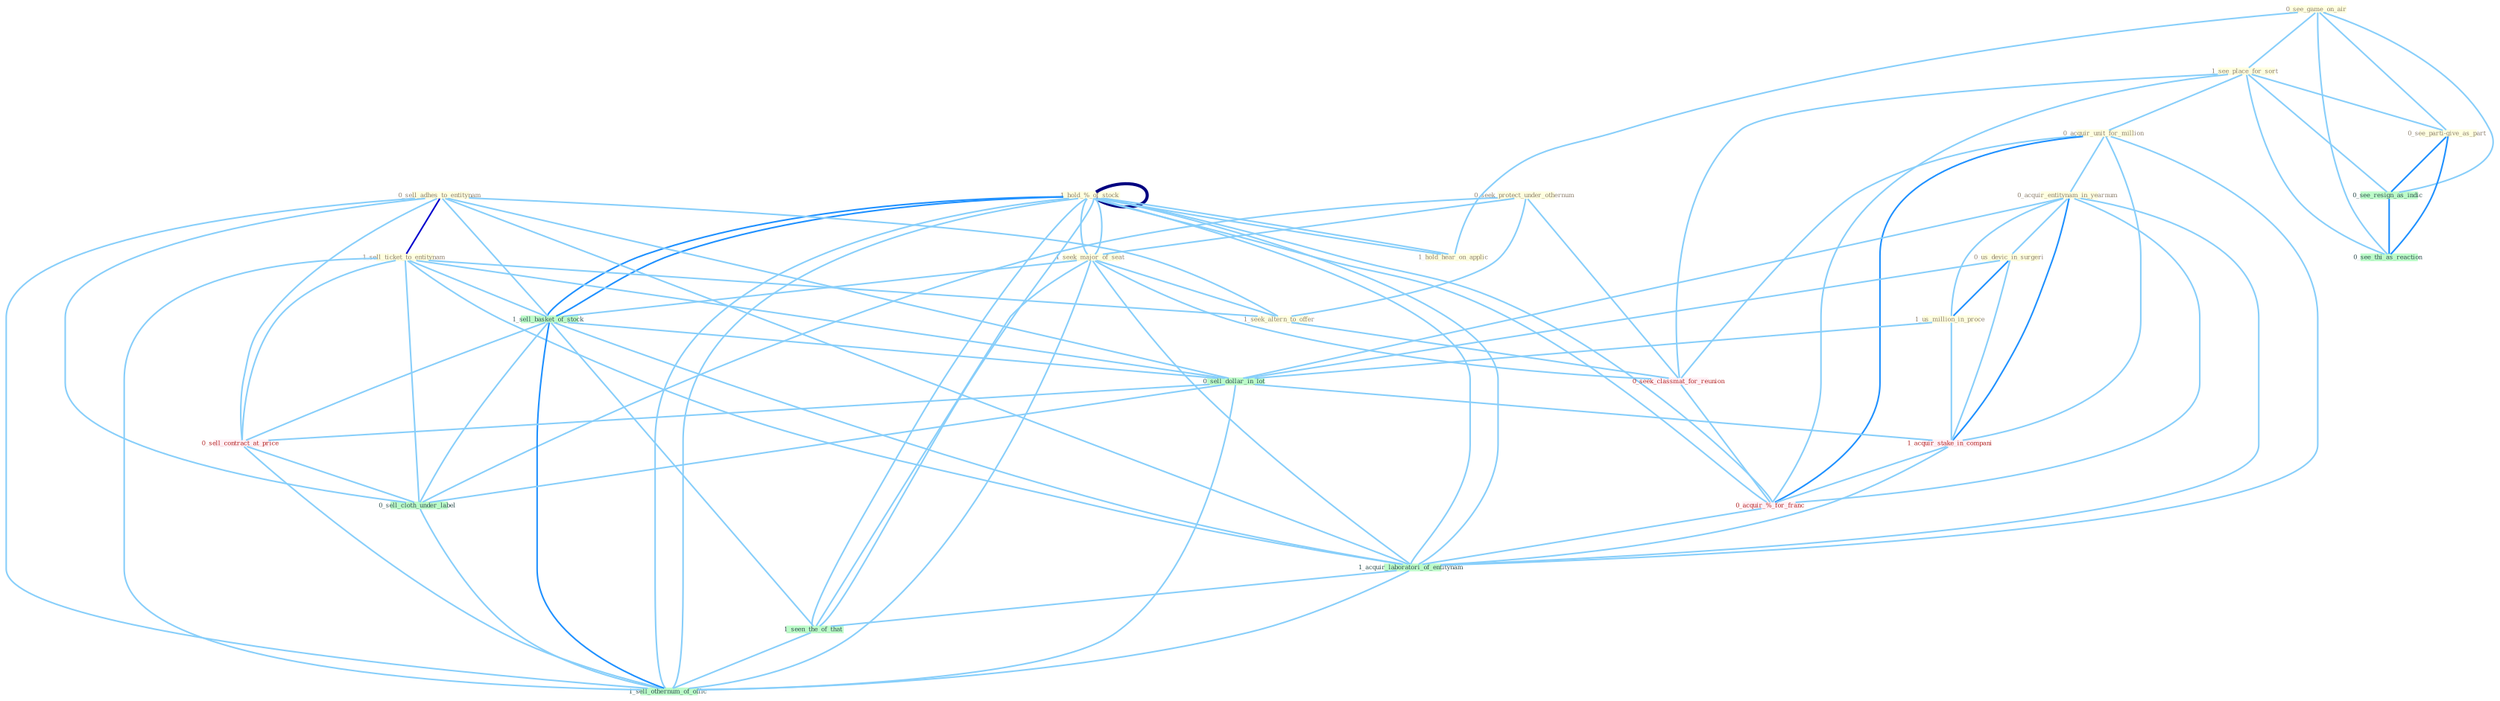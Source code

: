 Graph G{ 
    node
    [shape=polygon,style=filled,width=.5,height=.06,color="#BDFCC9",fixedsize=true,fontsize=4,
    fontcolor="#2f4f4f"];
    {node
    [color="#ffffe0", fontcolor="#8b7d6b"] "1_hold_%_of_stock " "0_seek_protect_under_othernum " "0_sell_adhes_to_entitynam " "1_hold_%_of_stock " "0_see_game_on_air " "1_seek_major_of_seat " "1_see_place_for_sort " "1_sell_ticket_to_entitynam " "0_acquir_unit_for_million " "0_acquir_entitynam_in_yearnum " "0_us_devic_in_surgeri " "1_seek_altern_to_offer " "1_us_million_in_proce " "1_hold_hear_on_applic " "0_see_parti-give_as_part "}
{node [color="#fff0f5", fontcolor="#b22222"] "0_seek_classmat_for_reunion " "1_acquir_stake_in_compani " "0_acquir_%_for_franc " "0_sell_contract_at_price "}
edge [color="#B0E2FF"];

	"1_hold_%_of_stock " -- "1_hold_%_of_stock " [w="4", style=bold, color="#000080", len=0.4];
	"1_hold_%_of_stock " -- "1_seek_major_of_seat " [w="1", color="#87cefa" ];
	"1_hold_%_of_stock " -- "1_hold_hear_on_applic " [w="1", color="#87cefa" ];
	"1_hold_%_of_stock " -- "1_sell_basket_of_stock " [w="2", color="#1e90ff" , len=0.8];
	"1_hold_%_of_stock " -- "0_acquir_%_for_franc " [w="1", color="#87cefa" ];
	"1_hold_%_of_stock " -- "1_acquir_laboratori_of_entitynam " [w="1", color="#87cefa" ];
	"1_hold_%_of_stock " -- "1_seen_the_of_that " [w="1", color="#87cefa" ];
	"1_hold_%_of_stock " -- "1_sell_othernum_of_offic " [w="1", color="#87cefa" ];
	"0_seek_protect_under_othernum " -- "1_seek_major_of_seat " [w="1", color="#87cefa" ];
	"0_seek_protect_under_othernum " -- "1_seek_altern_to_offer " [w="1", color="#87cefa" ];
	"0_seek_protect_under_othernum " -- "0_seek_classmat_for_reunion " [w="1", color="#87cefa" ];
	"0_seek_protect_under_othernum " -- "0_sell_cloth_under_label " [w="1", color="#87cefa" ];
	"0_sell_adhes_to_entitynam " -- "1_sell_ticket_to_entitynam " [w="3", color="#0000cd" , len=0.6];
	"0_sell_adhes_to_entitynam " -- "1_seek_altern_to_offer " [w="1", color="#87cefa" ];
	"0_sell_adhes_to_entitynam " -- "1_sell_basket_of_stock " [w="1", color="#87cefa" ];
	"0_sell_adhes_to_entitynam " -- "0_sell_dollar_in_lot " [w="1", color="#87cefa" ];
	"0_sell_adhes_to_entitynam " -- "0_sell_contract_at_price " [w="1", color="#87cefa" ];
	"0_sell_adhes_to_entitynam " -- "1_acquir_laboratori_of_entitynam " [w="1", color="#87cefa" ];
	"0_sell_adhes_to_entitynam " -- "0_sell_cloth_under_label " [w="1", color="#87cefa" ];
	"0_sell_adhes_to_entitynam " -- "1_sell_othernum_of_offic " [w="1", color="#87cefa" ];
	"1_hold_%_of_stock " -- "1_seek_major_of_seat " [w="1", color="#87cefa" ];
	"1_hold_%_of_stock " -- "1_hold_hear_on_applic " [w="1", color="#87cefa" ];
	"1_hold_%_of_stock " -- "1_sell_basket_of_stock " [w="2", color="#1e90ff" , len=0.8];
	"1_hold_%_of_stock " -- "0_acquir_%_for_franc " [w="1", color="#87cefa" ];
	"1_hold_%_of_stock " -- "1_acquir_laboratori_of_entitynam " [w="1", color="#87cefa" ];
	"1_hold_%_of_stock " -- "1_seen_the_of_that " [w="1", color="#87cefa" ];
	"1_hold_%_of_stock " -- "1_sell_othernum_of_offic " [w="1", color="#87cefa" ];
	"0_see_game_on_air " -- "1_see_place_for_sort " [w="1", color="#87cefa" ];
	"0_see_game_on_air " -- "1_hold_hear_on_applic " [w="1", color="#87cefa" ];
	"0_see_game_on_air " -- "0_see_parti-give_as_part " [w="1", color="#87cefa" ];
	"0_see_game_on_air " -- "0_see_resign_as_indic " [w="1", color="#87cefa" ];
	"0_see_game_on_air " -- "0_see_thi_as_reaction " [w="1", color="#87cefa" ];
	"1_seek_major_of_seat " -- "1_seek_altern_to_offer " [w="1", color="#87cefa" ];
	"1_seek_major_of_seat " -- "0_seek_classmat_for_reunion " [w="1", color="#87cefa" ];
	"1_seek_major_of_seat " -- "1_sell_basket_of_stock " [w="1", color="#87cefa" ];
	"1_seek_major_of_seat " -- "1_acquir_laboratori_of_entitynam " [w="1", color="#87cefa" ];
	"1_seek_major_of_seat " -- "1_seen_the_of_that " [w="1", color="#87cefa" ];
	"1_seek_major_of_seat " -- "1_sell_othernum_of_offic " [w="1", color="#87cefa" ];
	"1_see_place_for_sort " -- "0_acquir_unit_for_million " [w="1", color="#87cefa" ];
	"1_see_place_for_sort " -- "0_see_parti-give_as_part " [w="1", color="#87cefa" ];
	"1_see_place_for_sort " -- "0_seek_classmat_for_reunion " [w="1", color="#87cefa" ];
	"1_see_place_for_sort " -- "0_see_resign_as_indic " [w="1", color="#87cefa" ];
	"1_see_place_for_sort " -- "0_acquir_%_for_franc " [w="1", color="#87cefa" ];
	"1_see_place_for_sort " -- "0_see_thi_as_reaction " [w="1", color="#87cefa" ];
	"1_sell_ticket_to_entitynam " -- "1_seek_altern_to_offer " [w="1", color="#87cefa" ];
	"1_sell_ticket_to_entitynam " -- "1_sell_basket_of_stock " [w="1", color="#87cefa" ];
	"1_sell_ticket_to_entitynam " -- "0_sell_dollar_in_lot " [w="1", color="#87cefa" ];
	"1_sell_ticket_to_entitynam " -- "0_sell_contract_at_price " [w="1", color="#87cefa" ];
	"1_sell_ticket_to_entitynam " -- "1_acquir_laboratori_of_entitynam " [w="1", color="#87cefa" ];
	"1_sell_ticket_to_entitynam " -- "0_sell_cloth_under_label " [w="1", color="#87cefa" ];
	"1_sell_ticket_to_entitynam " -- "1_sell_othernum_of_offic " [w="1", color="#87cefa" ];
	"0_acquir_unit_for_million " -- "0_acquir_entitynam_in_yearnum " [w="1", color="#87cefa" ];
	"0_acquir_unit_for_million " -- "0_seek_classmat_for_reunion " [w="1", color="#87cefa" ];
	"0_acquir_unit_for_million " -- "1_acquir_stake_in_compani " [w="1", color="#87cefa" ];
	"0_acquir_unit_for_million " -- "0_acquir_%_for_franc " [w="2", color="#1e90ff" , len=0.8];
	"0_acquir_unit_for_million " -- "1_acquir_laboratori_of_entitynam " [w="1", color="#87cefa" ];
	"0_acquir_entitynam_in_yearnum " -- "0_us_devic_in_surgeri " [w="1", color="#87cefa" ];
	"0_acquir_entitynam_in_yearnum " -- "1_us_million_in_proce " [w="1", color="#87cefa" ];
	"0_acquir_entitynam_in_yearnum " -- "0_sell_dollar_in_lot " [w="1", color="#87cefa" ];
	"0_acquir_entitynam_in_yearnum " -- "1_acquir_stake_in_compani " [w="2", color="#1e90ff" , len=0.8];
	"0_acquir_entitynam_in_yearnum " -- "0_acquir_%_for_franc " [w="1", color="#87cefa" ];
	"0_acquir_entitynam_in_yearnum " -- "1_acquir_laboratori_of_entitynam " [w="1", color="#87cefa" ];
	"0_us_devic_in_surgeri " -- "1_us_million_in_proce " [w="2", color="#1e90ff" , len=0.8];
	"0_us_devic_in_surgeri " -- "0_sell_dollar_in_lot " [w="1", color="#87cefa" ];
	"0_us_devic_in_surgeri " -- "1_acquir_stake_in_compani " [w="1", color="#87cefa" ];
	"1_seek_altern_to_offer " -- "0_seek_classmat_for_reunion " [w="1", color="#87cefa" ];
	"1_us_million_in_proce " -- "0_sell_dollar_in_lot " [w="1", color="#87cefa" ];
	"1_us_million_in_proce " -- "1_acquir_stake_in_compani " [w="1", color="#87cefa" ];
	"0_see_parti-give_as_part " -- "0_see_resign_as_indic " [w="2", color="#1e90ff" , len=0.8];
	"0_see_parti-give_as_part " -- "0_see_thi_as_reaction " [w="2", color="#1e90ff" , len=0.8];
	"0_seek_classmat_for_reunion " -- "0_acquir_%_for_franc " [w="1", color="#87cefa" ];
	"1_sell_basket_of_stock " -- "0_sell_dollar_in_lot " [w="1", color="#87cefa" ];
	"1_sell_basket_of_stock " -- "0_sell_contract_at_price " [w="1", color="#87cefa" ];
	"1_sell_basket_of_stock " -- "1_acquir_laboratori_of_entitynam " [w="1", color="#87cefa" ];
	"1_sell_basket_of_stock " -- "0_sell_cloth_under_label " [w="1", color="#87cefa" ];
	"1_sell_basket_of_stock " -- "1_seen_the_of_that " [w="1", color="#87cefa" ];
	"1_sell_basket_of_stock " -- "1_sell_othernum_of_offic " [w="2", color="#1e90ff" , len=0.8];
	"0_sell_dollar_in_lot " -- "1_acquir_stake_in_compani " [w="1", color="#87cefa" ];
	"0_sell_dollar_in_lot " -- "0_sell_contract_at_price " [w="1", color="#87cefa" ];
	"0_sell_dollar_in_lot " -- "0_sell_cloth_under_label " [w="1", color="#87cefa" ];
	"0_sell_dollar_in_lot " -- "1_sell_othernum_of_offic " [w="1", color="#87cefa" ];
	"0_see_resign_as_indic " -- "0_see_thi_as_reaction " [w="2", color="#1e90ff" , len=0.8];
	"1_acquir_stake_in_compani " -- "0_acquir_%_for_franc " [w="1", color="#87cefa" ];
	"1_acquir_stake_in_compani " -- "1_acquir_laboratori_of_entitynam " [w="1", color="#87cefa" ];
	"0_acquir_%_for_franc " -- "1_acquir_laboratori_of_entitynam " [w="1", color="#87cefa" ];
	"0_sell_contract_at_price " -- "0_sell_cloth_under_label " [w="1", color="#87cefa" ];
	"0_sell_contract_at_price " -- "1_sell_othernum_of_offic " [w="1", color="#87cefa" ];
	"1_acquir_laboratori_of_entitynam " -- "1_seen_the_of_that " [w="1", color="#87cefa" ];
	"1_acquir_laboratori_of_entitynam " -- "1_sell_othernum_of_offic " [w="1", color="#87cefa" ];
	"0_sell_cloth_under_label " -- "1_sell_othernum_of_offic " [w="1", color="#87cefa" ];
	"1_seen_the_of_that " -- "1_sell_othernum_of_offic " [w="1", color="#87cefa" ];
}